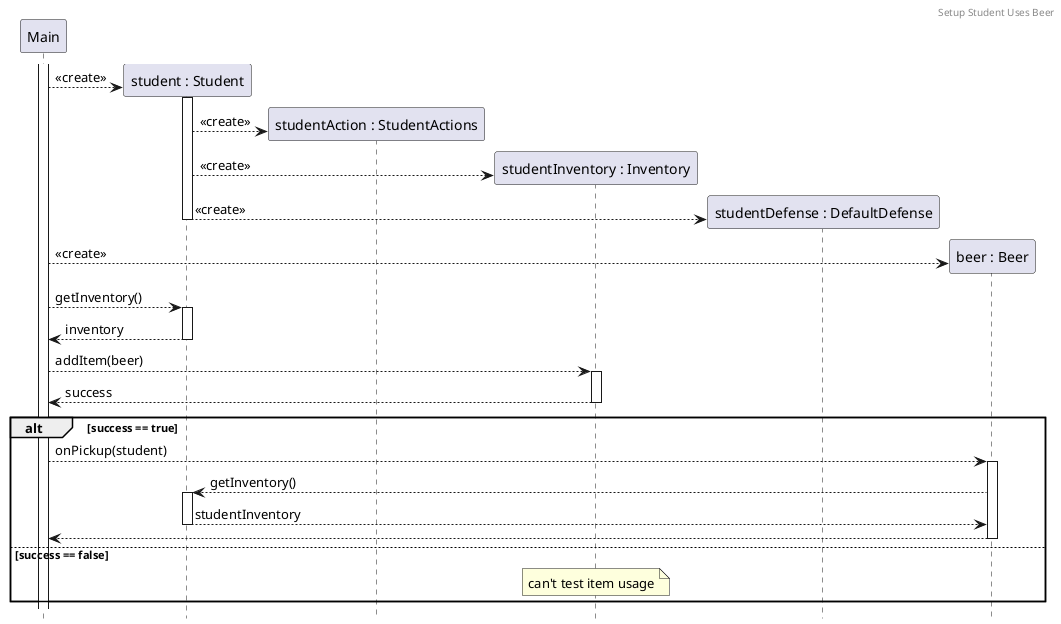 @startuml SetupStudentUsesBeer
header Setup Student Uses Beer
hide footbox

participant main as "Main"
activate main
create student as "student : Student"
main --> student ++: <<create>>
create studentAction as "studentAction : StudentActions"
student --> studentAction : <<create>>
create inventory as "studentInventory : Inventory"
student --> inventory : <<create>>
create defense as "studentDefense : DefaultDefense"
student --> defense --: <<create>>

create beer as "beer : Beer"
main --> beer : <<create>>

main --> student ++: getInventory()
return inventory

main --> inventory ++: addItem(beer)
return success

alt success == true
    main --> beer ++: onPickup(student)
    beer --> student ++: getInventory()
    return studentInventory
    return 
    
else success == false
    note over inventory : can't test item usage
end

@enduml